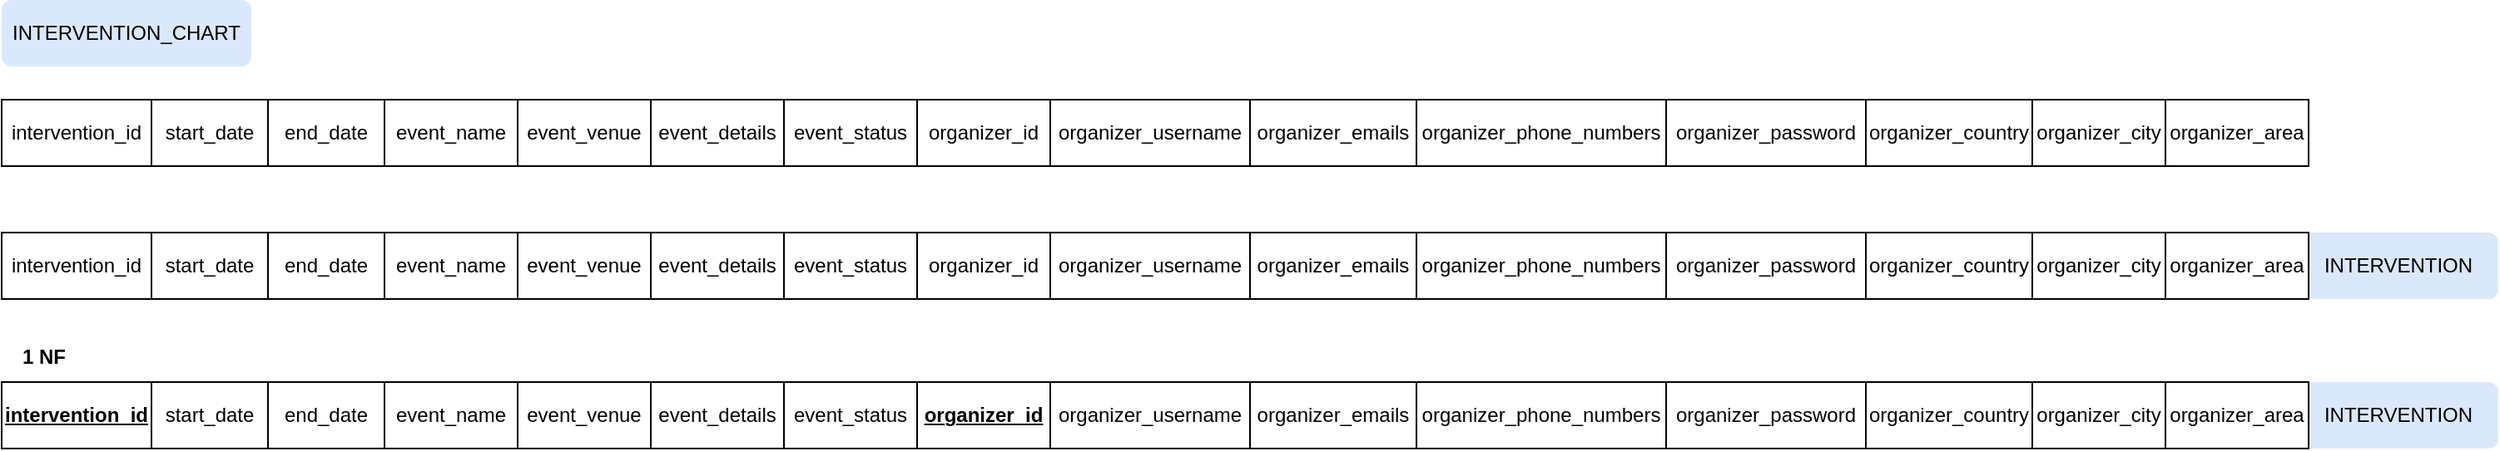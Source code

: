 <mxfile version="24.2.3" type="github">
  <diagram name="Page-1" id="BUNKWT5Qqu0lzgFFmWvQ">
    <mxGraphModel dx="1831" dy="764" grid="1" gridSize="10" guides="1" tooltips="1" connect="1" arrows="1" fold="1" page="1" pageScale="1" pageWidth="1654" pageHeight="1169" math="0" shadow="0">
      <root>
        <mxCell id="0" />
        <mxCell id="1" parent="0" />
        <mxCell id="BMht20Ln3k7jBjvpvkgt-50" value="INTERVENTION" style="rounded=1;whiteSpace=wrap;html=1;fillColor=#dae8fc;strokeColor=none;" vertex="1" parent="1">
          <mxGeometry x="1430" y="180" width="120" height="40" as="geometry" />
        </mxCell>
        <mxCell id="BMht20Ln3k7jBjvpvkgt-17" value="INTERVENTION_CHART" style="rounded=1;whiteSpace=wrap;html=1;fillColor=#dae8fc;strokeColor=none;" vertex="1" parent="1">
          <mxGeometry x="50" y="40" width="150" height="40" as="geometry" />
        </mxCell>
        <mxCell id="BMht20Ln3k7jBjvpvkgt-1" value="intervention_id" style="rounded=0;whiteSpace=wrap;html=1;" vertex="1" parent="1">
          <mxGeometry x="50" y="180" width="90" height="40" as="geometry" />
        </mxCell>
        <mxCell id="BMht20Ln3k7jBjvpvkgt-2" value="start_date" style="rounded=0;whiteSpace=wrap;html=1;" vertex="1" parent="1">
          <mxGeometry x="140" y="180" width="70" height="40" as="geometry" />
        </mxCell>
        <mxCell id="BMht20Ln3k7jBjvpvkgt-3" value="end_date" style="rounded=0;whiteSpace=wrap;html=1;" vertex="1" parent="1">
          <mxGeometry x="210" y="180" width="70" height="40" as="geometry" />
        </mxCell>
        <mxCell id="BMht20Ln3k7jBjvpvkgt-4" value="event_name" style="rounded=0;whiteSpace=wrap;html=1;" vertex="1" parent="1">
          <mxGeometry x="280" y="180" width="80" height="40" as="geometry" />
        </mxCell>
        <mxCell id="BMht20Ln3k7jBjvpvkgt-5" value="event_venue" style="rounded=0;whiteSpace=wrap;html=1;" vertex="1" parent="1">
          <mxGeometry x="360" y="180" width="80" height="40" as="geometry" />
        </mxCell>
        <mxCell id="BMht20Ln3k7jBjvpvkgt-6" value="event_details" style="rounded=0;whiteSpace=wrap;html=1;" vertex="1" parent="1">
          <mxGeometry x="440" y="180" width="80" height="40" as="geometry" />
        </mxCell>
        <mxCell id="BMht20Ln3k7jBjvpvkgt-7" value="event_status" style="rounded=0;whiteSpace=wrap;html=1;" vertex="1" parent="1">
          <mxGeometry x="520" y="180" width="80" height="40" as="geometry" />
        </mxCell>
        <mxCell id="BMht20Ln3k7jBjvpvkgt-8" value="organizer_id" style="rounded=0;whiteSpace=wrap;html=1;" vertex="1" parent="1">
          <mxGeometry x="600" y="180" width="80" height="40" as="geometry" />
        </mxCell>
        <mxCell id="BMht20Ln3k7jBjvpvkgt-9" value="organizer_username" style="rounded=0;whiteSpace=wrap;html=1;" vertex="1" parent="1">
          <mxGeometry x="680" y="180" width="120" height="40" as="geometry" />
        </mxCell>
        <mxCell id="BMht20Ln3k7jBjvpvkgt-10" value="organizer_emails" style="rounded=0;whiteSpace=wrap;html=1;" vertex="1" parent="1">
          <mxGeometry x="800" y="180" width="100" height="40" as="geometry" />
        </mxCell>
        <mxCell id="BMht20Ln3k7jBjvpvkgt-11" value="organizer_phone_numbers" style="rounded=0;whiteSpace=wrap;html=1;" vertex="1" parent="1">
          <mxGeometry x="900" y="180" width="150" height="40" as="geometry" />
        </mxCell>
        <mxCell id="BMht20Ln3k7jBjvpvkgt-12" value="organizer_password" style="rounded=0;whiteSpace=wrap;html=1;" vertex="1" parent="1">
          <mxGeometry x="1050" y="180" width="120" height="40" as="geometry" />
        </mxCell>
        <mxCell id="BMht20Ln3k7jBjvpvkgt-13" value="organizer_country" style="rounded=0;whiteSpace=wrap;html=1;" vertex="1" parent="1">
          <mxGeometry x="1170" y="180" width="100" height="40" as="geometry" />
        </mxCell>
        <mxCell id="BMht20Ln3k7jBjvpvkgt-14" value="organizer_city" style="rounded=0;whiteSpace=wrap;html=1;" vertex="1" parent="1">
          <mxGeometry x="1270" y="180" width="80" height="40" as="geometry" />
        </mxCell>
        <mxCell id="BMht20Ln3k7jBjvpvkgt-15" value="organizer_area" style="rounded=0;whiteSpace=wrap;html=1;" vertex="1" parent="1">
          <mxGeometry x="1350" y="180" width="86" height="40" as="geometry" />
        </mxCell>
        <mxCell id="BMht20Ln3k7jBjvpvkgt-18" value="&lt;b&gt;1 NF&lt;/b&gt;" style="text;html=1;align=center;verticalAlign=middle;resizable=0;points=[];autosize=1;strokeColor=none;fillColor=none;" vertex="1" parent="1">
          <mxGeometry x="50" y="240" width="50" height="30" as="geometry" />
        </mxCell>
        <mxCell id="BMht20Ln3k7jBjvpvkgt-19" value="INTERVENTION" style="rounded=1;whiteSpace=wrap;html=1;fillColor=#dae8fc;strokeColor=none;" vertex="1" parent="1">
          <mxGeometry x="1430" y="270" width="120" height="40" as="geometry" />
        </mxCell>
        <mxCell id="BMht20Ln3k7jBjvpvkgt-20" value="intervention_id" style="rounded=0;whiteSpace=wrap;html=1;fontStyle=5" vertex="1" parent="1">
          <mxGeometry x="50" y="270" width="90" height="40" as="geometry" />
        </mxCell>
        <mxCell id="BMht20Ln3k7jBjvpvkgt-21" value="start_date" style="rounded=0;whiteSpace=wrap;html=1;" vertex="1" parent="1">
          <mxGeometry x="140" y="270" width="70" height="40" as="geometry" />
        </mxCell>
        <mxCell id="BMht20Ln3k7jBjvpvkgt-22" value="end_date" style="rounded=0;whiteSpace=wrap;html=1;" vertex="1" parent="1">
          <mxGeometry x="210" y="270" width="70" height="40" as="geometry" />
        </mxCell>
        <mxCell id="BMht20Ln3k7jBjvpvkgt-23" value="event_name" style="rounded=0;whiteSpace=wrap;html=1;" vertex="1" parent="1">
          <mxGeometry x="280" y="270" width="80" height="40" as="geometry" />
        </mxCell>
        <mxCell id="BMht20Ln3k7jBjvpvkgt-24" value="event_venue" style="rounded=0;whiteSpace=wrap;html=1;" vertex="1" parent="1">
          <mxGeometry x="360" y="270" width="80" height="40" as="geometry" />
        </mxCell>
        <mxCell id="BMht20Ln3k7jBjvpvkgt-25" value="event_details" style="rounded=0;whiteSpace=wrap;html=1;" vertex="1" parent="1">
          <mxGeometry x="440" y="270" width="80" height="40" as="geometry" />
        </mxCell>
        <mxCell id="BMht20Ln3k7jBjvpvkgt-26" value="event_status" style="rounded=0;whiteSpace=wrap;html=1;" vertex="1" parent="1">
          <mxGeometry x="520" y="270" width="80" height="40" as="geometry" />
        </mxCell>
        <mxCell id="BMht20Ln3k7jBjvpvkgt-27" value="organizer_id" style="rounded=0;whiteSpace=wrap;html=1;fontStyle=5" vertex="1" parent="1">
          <mxGeometry x="600" y="270" width="80" height="40" as="geometry" />
        </mxCell>
        <mxCell id="BMht20Ln3k7jBjvpvkgt-28" value="organizer_username" style="rounded=0;whiteSpace=wrap;html=1;" vertex="1" parent="1">
          <mxGeometry x="680" y="270" width="120" height="40" as="geometry" />
        </mxCell>
        <mxCell id="BMht20Ln3k7jBjvpvkgt-29" value="organizer_emails" style="rounded=0;whiteSpace=wrap;html=1;" vertex="1" parent="1">
          <mxGeometry x="800" y="270" width="100" height="40" as="geometry" />
        </mxCell>
        <mxCell id="BMht20Ln3k7jBjvpvkgt-30" value="organizer_phone_numbers" style="rounded=0;whiteSpace=wrap;html=1;" vertex="1" parent="1">
          <mxGeometry x="900" y="270" width="150" height="40" as="geometry" />
        </mxCell>
        <mxCell id="BMht20Ln3k7jBjvpvkgt-31" value="organizer_password" style="rounded=0;whiteSpace=wrap;html=1;" vertex="1" parent="1">
          <mxGeometry x="1050" y="270" width="120" height="40" as="geometry" />
        </mxCell>
        <mxCell id="BMht20Ln3k7jBjvpvkgt-32" value="organizer_country" style="rounded=0;whiteSpace=wrap;html=1;" vertex="1" parent="1">
          <mxGeometry x="1170" y="270" width="100" height="40" as="geometry" />
        </mxCell>
        <mxCell id="BMht20Ln3k7jBjvpvkgt-33" value="organizer_city" style="rounded=0;whiteSpace=wrap;html=1;" vertex="1" parent="1">
          <mxGeometry x="1270" y="270" width="80" height="40" as="geometry" />
        </mxCell>
        <mxCell id="BMht20Ln3k7jBjvpvkgt-34" value="organizer_area" style="rounded=0;whiteSpace=wrap;html=1;" vertex="1" parent="1">
          <mxGeometry x="1350" y="270" width="86" height="40" as="geometry" />
        </mxCell>
        <mxCell id="BMht20Ln3k7jBjvpvkgt-35" value="intervention_id" style="rounded=0;whiteSpace=wrap;html=1;" vertex="1" parent="1">
          <mxGeometry x="50" y="100" width="90" height="40" as="geometry" />
        </mxCell>
        <mxCell id="BMht20Ln3k7jBjvpvkgt-36" value="start_date" style="rounded=0;whiteSpace=wrap;html=1;" vertex="1" parent="1">
          <mxGeometry x="140" y="100" width="70" height="40" as="geometry" />
        </mxCell>
        <mxCell id="BMht20Ln3k7jBjvpvkgt-37" value="end_date" style="rounded=0;whiteSpace=wrap;html=1;" vertex="1" parent="1">
          <mxGeometry x="210" y="100" width="70" height="40" as="geometry" />
        </mxCell>
        <mxCell id="BMht20Ln3k7jBjvpvkgt-38" value="event_name" style="rounded=0;whiteSpace=wrap;html=1;" vertex="1" parent="1">
          <mxGeometry x="280" y="100" width="80" height="40" as="geometry" />
        </mxCell>
        <mxCell id="BMht20Ln3k7jBjvpvkgt-39" value="event_venue" style="rounded=0;whiteSpace=wrap;html=1;" vertex="1" parent="1">
          <mxGeometry x="360" y="100" width="80" height="40" as="geometry" />
        </mxCell>
        <mxCell id="BMht20Ln3k7jBjvpvkgt-40" value="event_details" style="rounded=0;whiteSpace=wrap;html=1;" vertex="1" parent="1">
          <mxGeometry x="440" y="100" width="80" height="40" as="geometry" />
        </mxCell>
        <mxCell id="BMht20Ln3k7jBjvpvkgt-41" value="event_status" style="rounded=0;whiteSpace=wrap;html=1;" vertex="1" parent="1">
          <mxGeometry x="520" y="100" width="80" height="40" as="geometry" />
        </mxCell>
        <mxCell id="BMht20Ln3k7jBjvpvkgt-42" value="organizer_id" style="rounded=0;whiteSpace=wrap;html=1;" vertex="1" parent="1">
          <mxGeometry x="600" y="100" width="80" height="40" as="geometry" />
        </mxCell>
        <mxCell id="BMht20Ln3k7jBjvpvkgt-43" value="organizer_username" style="rounded=0;whiteSpace=wrap;html=1;" vertex="1" parent="1">
          <mxGeometry x="680" y="100" width="120" height="40" as="geometry" />
        </mxCell>
        <mxCell id="BMht20Ln3k7jBjvpvkgt-44" value="organizer_emails" style="rounded=0;whiteSpace=wrap;html=1;" vertex="1" parent="1">
          <mxGeometry x="800" y="100" width="100" height="40" as="geometry" />
        </mxCell>
        <mxCell id="BMht20Ln3k7jBjvpvkgt-45" value="organizer_phone_numbers" style="rounded=0;whiteSpace=wrap;html=1;" vertex="1" parent="1">
          <mxGeometry x="900" y="100" width="150" height="40" as="geometry" />
        </mxCell>
        <mxCell id="BMht20Ln3k7jBjvpvkgt-46" value="organizer_password" style="rounded=0;whiteSpace=wrap;html=1;" vertex="1" parent="1">
          <mxGeometry x="1050" y="100" width="120" height="40" as="geometry" />
        </mxCell>
        <mxCell id="BMht20Ln3k7jBjvpvkgt-47" value="organizer_country" style="rounded=0;whiteSpace=wrap;html=1;" vertex="1" parent="1">
          <mxGeometry x="1170" y="100" width="100" height="40" as="geometry" />
        </mxCell>
        <mxCell id="BMht20Ln3k7jBjvpvkgt-48" value="organizer_city" style="rounded=0;whiteSpace=wrap;html=1;" vertex="1" parent="1">
          <mxGeometry x="1270" y="100" width="80" height="40" as="geometry" />
        </mxCell>
        <mxCell id="BMht20Ln3k7jBjvpvkgt-49" value="organizer_area" style="rounded=0;whiteSpace=wrap;html=1;" vertex="1" parent="1">
          <mxGeometry x="1350" y="100" width="86" height="40" as="geometry" />
        </mxCell>
      </root>
    </mxGraphModel>
  </diagram>
</mxfile>
